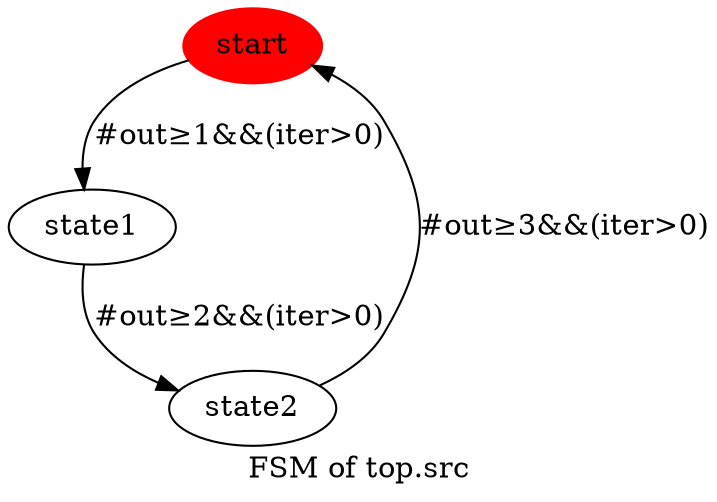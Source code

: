 digraph G {
graph [label="FSM of top.src"]
0[color="red" label="start" style="filled"];
1[label="state1"];
2[label="state2"];
0->1 [label="#out≥1&&(iter>0)"];
1->2 [label="#out≥2&&(iter>0)"];
2->0 [label="#out≥3&&(iter>0)"];
}
digraph G {
graph [label="FSM of top.snk"]
0[color="red" label="q_0" style="filled"];
0->0 [label="#i_0≥1"];
}
